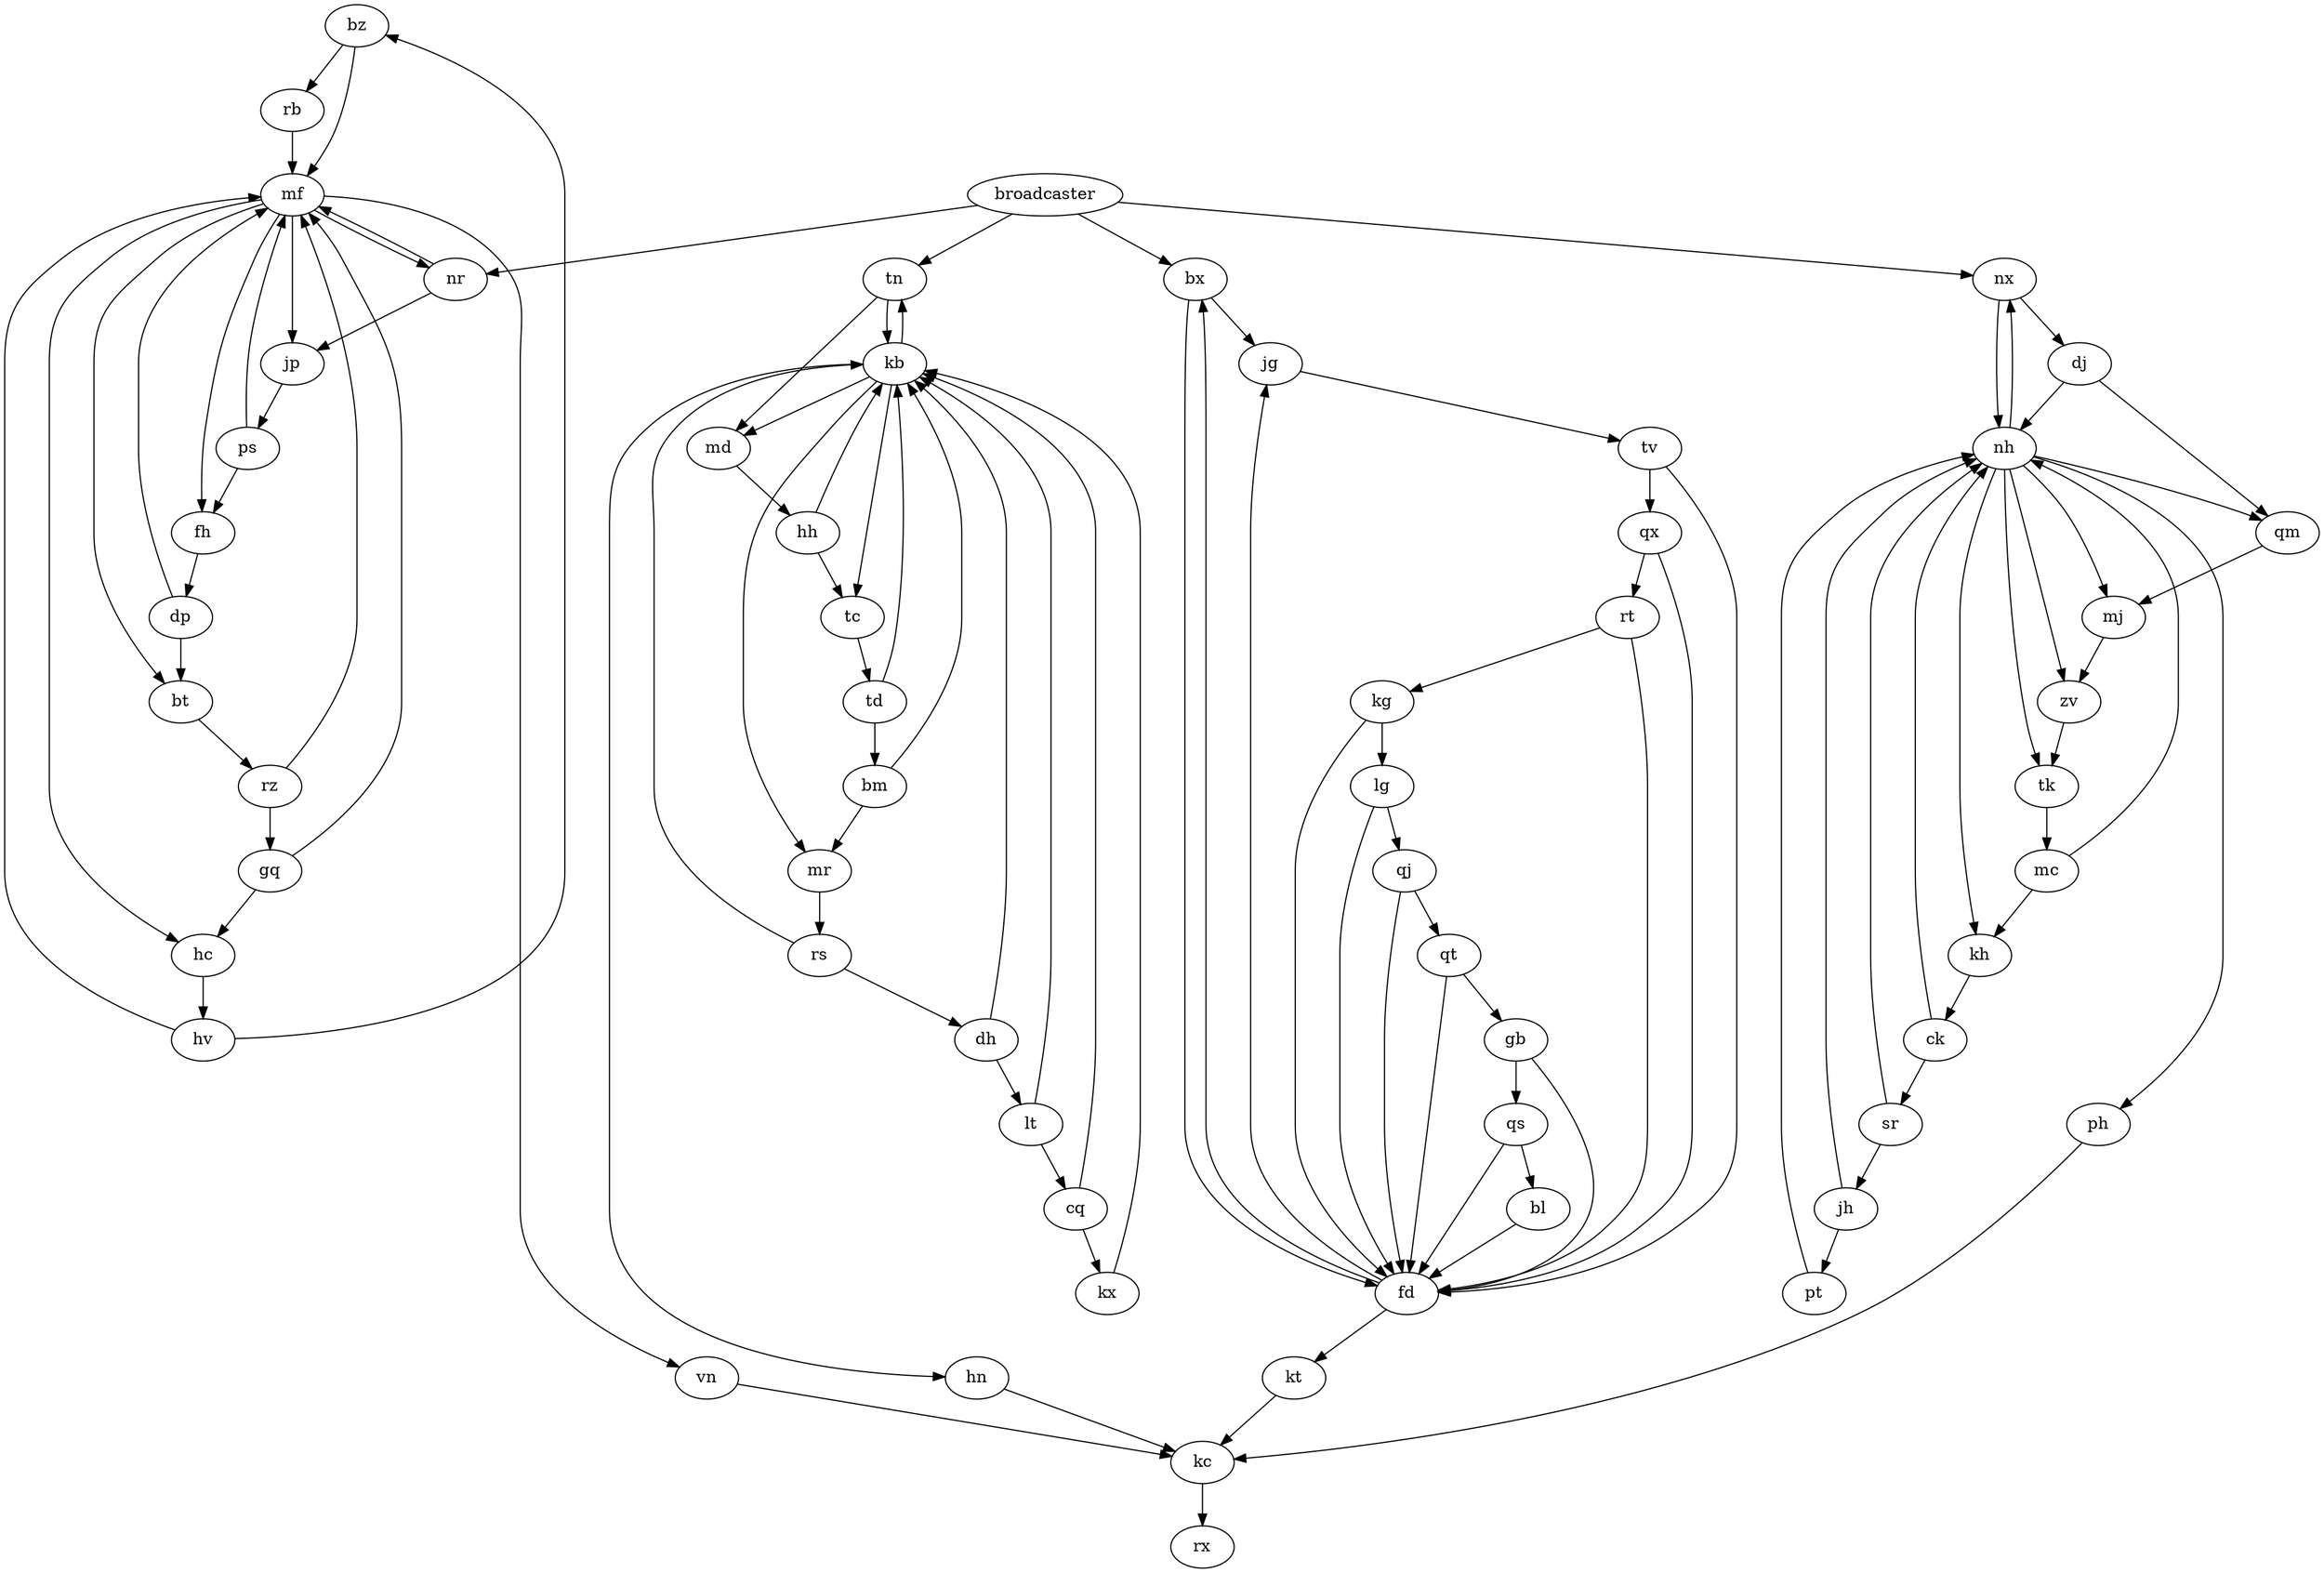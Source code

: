 strict digraph {
bz -> { rb, mf };
tn -> { kb, md };
broadcaster -> { nr, tn, bx, nx };
jp -> { ps };
kc -> { rx };
dh -> { kb, lt };
lt -> { cq, kb };
ps -> { mf, fh };
sr -> { nh, jh };
jg -> { tv };
bx -> { fd, jg };
kg -> { fd, lg };
fh -> { dp };
hv -> { mf, bz };
mj -> { zv };
rz -> { gq, mf };
tc -> { td };
bl -> { fd };
lg -> { fd, qj };
gq -> { hc, mf };
kh -> { ck };
td -> { kb, bm };
cq -> { kx, kb };
zv -> { tk };
nh -> { kh, zv, tk, mj, nx, qm, ph };
tk -> { mc };
nr -> { jp, mf };
bt -> { rz };
dj -> { nh, qm };
qt -> { gb, fd };
rb -> { mf };
ph -> { kc };
dp -> { bt, mf };
kb -> { hn, md, tc, tn, mr };
gb -> { fd, qs };
vn -> { kc };
rt -> { kg, fd };
ck -> { nh, sr };
qx -> { rt, fd };
jh -> { pt, nh };
mr -> { rs };
nx -> { nh, dj };
qm -> { mj };
fd -> { bx, kt, jg };
rs -> { kb, dh };
bm -> { kb, mr };
tv -> { qx, fd };
pt -> { nh };
qj -> { qt, fd };
kx -> { kb };
qs -> { bl, fd };
md -> { hh };
hh -> { tc, kb };
mc -> { kh, nh };
hc -> { hv };
kt -> { kc };
mf -> { fh, vn, bt, hc, nr, jp };
hn -> { kc };
}

